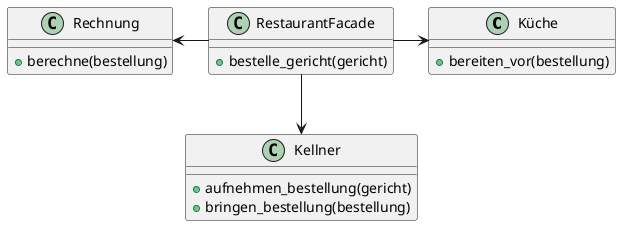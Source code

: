 @startuml
class Küche {
  +bereiten_vor(bestellung)
}
class Kellner {
  +aufnehmen_bestellung(gericht)
  +bringen_bestellung(bestellung)
}
class Rechnung {
  +berechne(bestellung)
}
class RestaurantFacade {
  +bestelle_gericht(gericht)
}
RestaurantFacade -right-> Küche
RestaurantFacade -down-> Kellner
RestaurantFacade -left-> Rechnung
@enduml